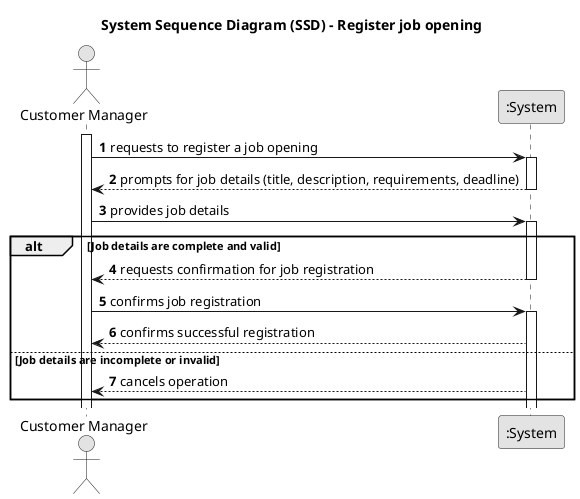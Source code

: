 @startuml
skinparam monochrome true
skinparam packageStyle rectangle
skinparam shadowing false

title System Sequence Diagram (SSD) - Register job opening

autonumber

actor "Customer Manager" as Manager
participant ":System" as System

activate Manager

    Manager -> System : requests to register a job opening
    activate System

    System --> Manager : prompts for job details (title, description, requirements, deadline)
    deactivate System

    Manager -> System : provides job details

    activate System

    alt Job details are complete and valid

        System --> Manager : requests confirmation for job registration
        deactivate System

        Manager -> System : confirms job registration
        activate System

        System --> Manager : confirms successful registration

    else Job details are incomplete or invalid

        System --> Manager :  cancels operation
    end

@enduml
